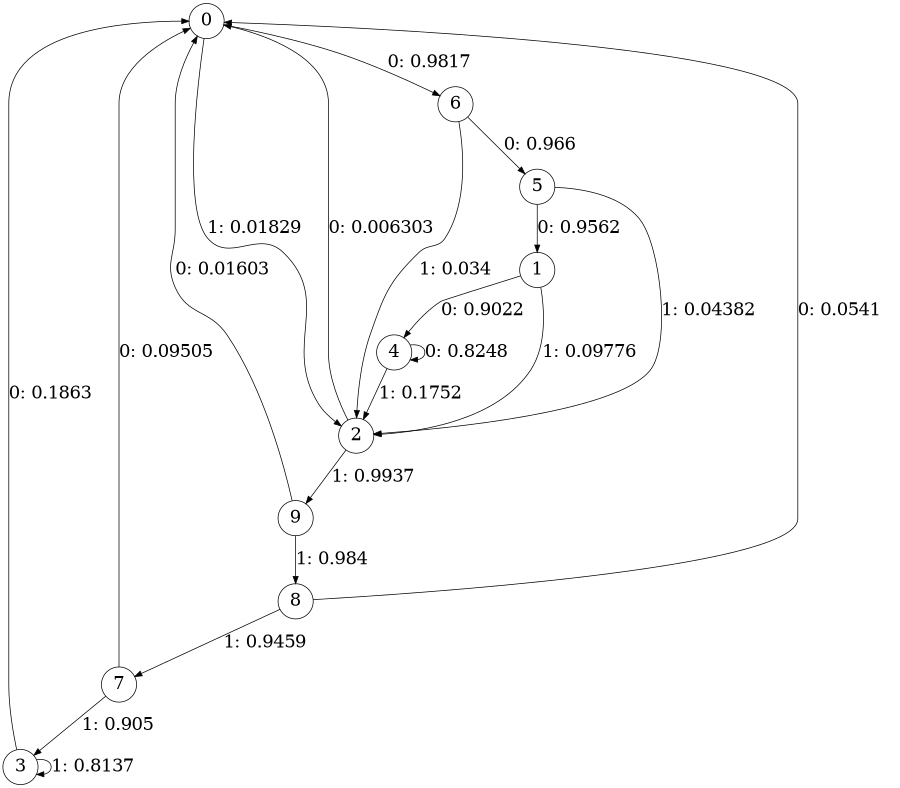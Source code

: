 digraph "ch1_random_short_L8" {
size = "6,8.5";
ratio = "fill";
node [shape = circle];
node [fontsize = 24];
edge [fontsize = 24];
0 -> 6 [label = "0: 0.9817   "];
0 -> 2 [label = "1: 0.01829  "];
1 -> 4 [label = "0: 0.9022   "];
1 -> 2 [label = "1: 0.09776  "];
2 -> 0 [label = "0: 0.006303  "];
2 -> 9 [label = "1: 0.9937   "];
3 -> 0 [label = "0: 0.1863   "];
3 -> 3 [label = "1: 0.8137   "];
4 -> 4 [label = "0: 0.8248   "];
4 -> 2 [label = "1: 0.1752   "];
5 -> 1 [label = "0: 0.9562   "];
5 -> 2 [label = "1: 0.04382  "];
6 -> 5 [label = "0: 0.966    "];
6 -> 2 [label = "1: 0.034    "];
7 -> 0 [label = "0: 0.09505  "];
7 -> 3 [label = "1: 0.905    "];
8 -> 0 [label = "0: 0.0541   "];
8 -> 7 [label = "1: 0.9459   "];
9 -> 0 [label = "0: 0.01603  "];
9 -> 8 [label = "1: 0.984    "];
}